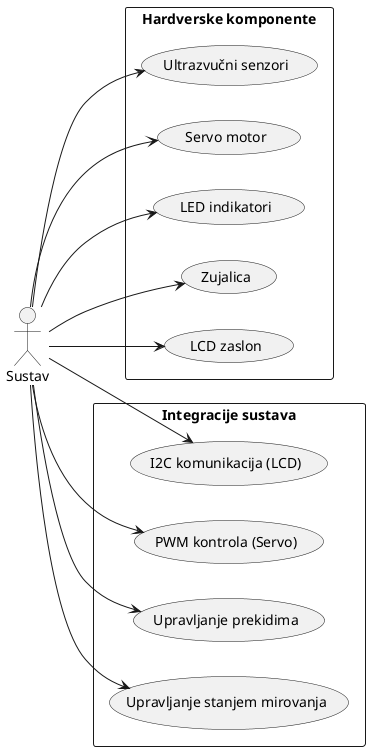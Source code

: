 @startuml ParkingSenzori_Integracije
left to right direction
actor Sustav as S

rectangle "Hardverske komponente" {
  usecase "Ultrazvučni senzori" as UC1
  usecase "Servo motor" as UC2
  usecase "LED indikatori" as UC3
  usecase "Zujalica" as UC4
  usecase "LCD zaslon" as UC5
}

rectangle "Integracije sustava" {
  usecase "I2C komunikacija (LCD)" as UC6
  usecase "PWM kontrola (Servo)" as UC7
  usecase "Upravljanje prekidima" as UC8
  usecase "Upravljanje stanjem mirovanja" as UC9
}

S --> UC1
S --> UC2
S --> UC3
S --> UC4
S --> UC5
S --> UC6
S --> UC7
S --> UC8
S --> UC9
@enduml